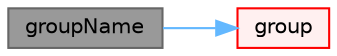 digraph "groupName"
{
 // LATEX_PDF_SIZE
  bgcolor="transparent";
  edge [fontname=Helvetica,fontsize=10,labelfontname=Helvetica,labelfontsize=10];
  node [fontname=Helvetica,fontsize=10,shape=box,height=0.2,width=0.4];
  rankdir="LR";
  Node1 [id="Node000001",label="groupName",height=0.2,width=0.4,color="gray40", fillcolor="grey60", style="filled", fontcolor="black",tooltip=" "];
  Node1 -> Node2 [id="edge1_Node000001_Node000002",color="steelblue1",style="solid",tooltip=" "];
  Node2 [id="Node000002",label="group",height=0.2,width=0.4,color="red", fillcolor="#FFF0F0", style="filled",URL="$classFoam_1_1IOobject.html#aa171e8cde7dff4f6a0ddecbb6e0c4acd",tooltip=" "];
}
